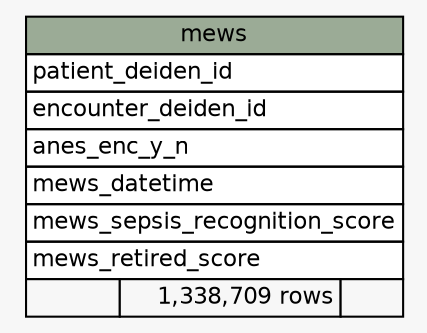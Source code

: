 // dot 2.38.0 on Linux 4.15.0-34-generic
// SchemaSpy rev 590
digraph "mews" {
  graph [
    rankdir="RL"
    bgcolor="#f7f7f7"
    nodesep="0.18"
    ranksep="0.46"
    fontname="Helvetica"
    fontsize="11"
  ];
  node [
    fontname="Helvetica"
    fontsize="11"
    shape="plaintext"
  ];
  edge [
    arrowsize="0.8"
  ];
  "mews" [
    label=<
    <TABLE BORDER="0" CELLBORDER="1" CELLSPACING="0" BGCOLOR="#ffffff">
      <TR><TD COLSPAN="3" BGCOLOR="#9bab96" ALIGN="CENTER">mews</TD></TR>
      <TR><TD PORT="patient_deiden_id" COLSPAN="3" ALIGN="LEFT">patient_deiden_id</TD></TR>
      <TR><TD PORT="encounter_deiden_id" COLSPAN="3" ALIGN="LEFT">encounter_deiden_id</TD></TR>
      <TR><TD PORT="anes_enc_y_n" COLSPAN="3" ALIGN="LEFT">anes_enc_y_n</TD></TR>
      <TR><TD PORT="mews_datetime" COLSPAN="3" ALIGN="LEFT">mews_datetime</TD></TR>
      <TR><TD PORT="mews_sepsis_recognition_score" COLSPAN="3" ALIGN="LEFT">mews_sepsis_recognition_score</TD></TR>
      <TR><TD PORT="mews_retired_score" COLSPAN="3" ALIGN="LEFT">mews_retired_score</TD></TR>
      <TR><TD ALIGN="LEFT" BGCOLOR="#f7f7f7">  </TD><TD ALIGN="RIGHT" BGCOLOR="#f7f7f7">1,338,709 rows</TD><TD ALIGN="RIGHT" BGCOLOR="#f7f7f7">  </TD></TR>
    </TABLE>>
    URL="tables/mews.html"
    tooltip="mews"
  ];
}
